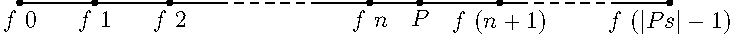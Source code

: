 unitsize(50);

draw((0,0)--(2,0));
draw((2,0)--(3,0),p=dashed);
draw((3,0)--(5,0));
draw((5,0)--(6,0),p=dashed);
draw((6,0)--(6.5,0));

dot((0,0));
dot((0.75,0));
dot((1.5,0));

label("$f\ 0$",(0,0),S);
label("$f\ 1$",(0.75,0),S);
label("$f\ 2$",(1.5,0),S);

dot((3.5,0));
dot((4,0));
dot((4.8,0));

label("$f\ n$",(3.5,0),S);
label("$P$",(4,0),S);
label("$f\ (n+1)$",(4.8,0),S);

dot((6.5,0));

label("$f\ (|Ps|-1)$",(6.5,0),S);

shipout(format="pdf");
